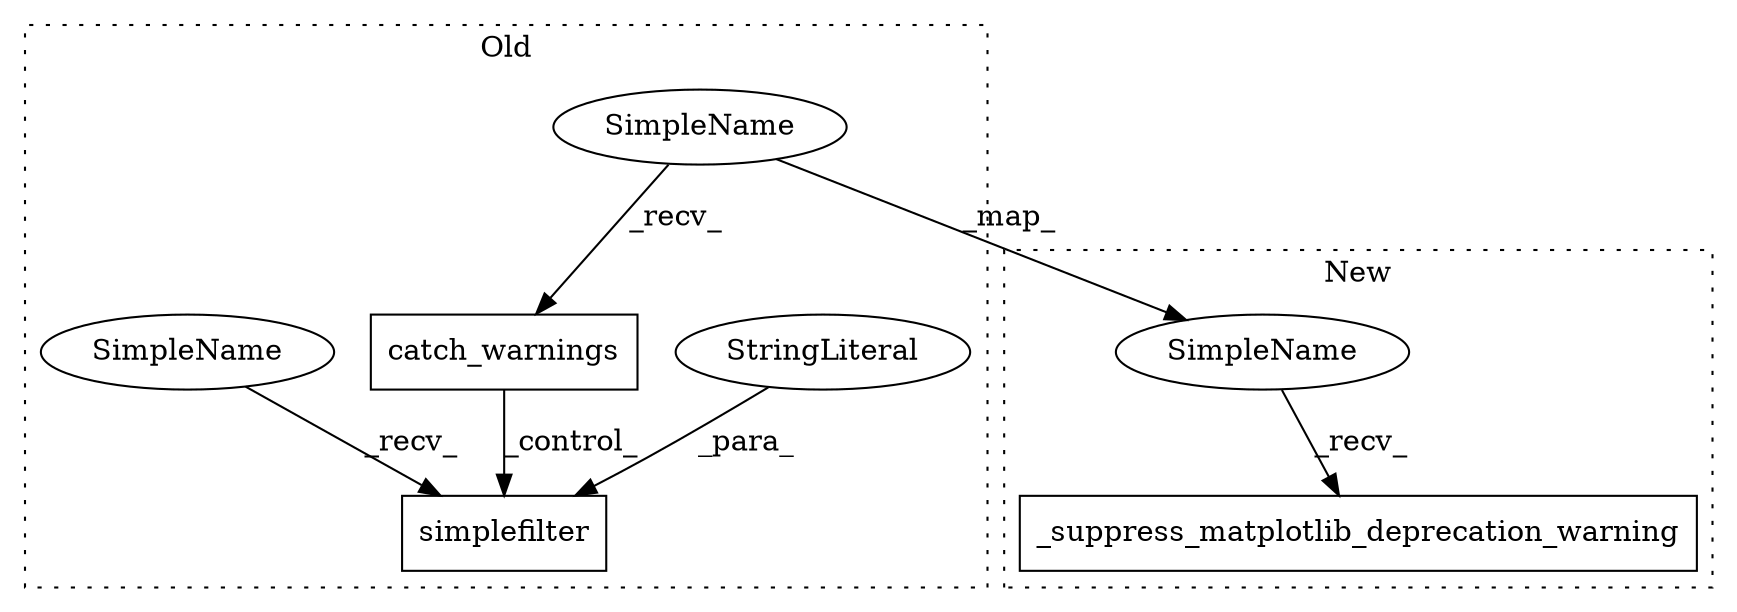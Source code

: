 digraph G {
subgraph cluster0 {
1 [label="simplefilter" a="32" s="1170,1220" l="13,1" shape="box"];
3 [label="StringLiteral" a="45" s="1183" l="8" shape="ellipse"];
4 [label="catch_warnings" a="32" s="1135" l="16" shape="box"];
5 [label="SimpleName" a="42" s="1126" l="8" shape="ellipse"];
6 [label="SimpleName" a="42" s="1161" l="8" shape="ellipse"];
label = "Old";
style="dotted";
}
subgraph cluster1 {
2 [label="_suppress_matplotlib_deprecation_warning" a="32" s="1097" l="42" shape="box"];
7 [label="SimpleName" a="42" s="1091" l="5" shape="ellipse"];
label = "New";
style="dotted";
}
3 -> 1 [label="_para_"];
4 -> 1 [label="_control_"];
5 -> 4 [label="_recv_"];
5 -> 7 [label="_map_"];
6 -> 1 [label="_recv_"];
7 -> 2 [label="_recv_"];
}